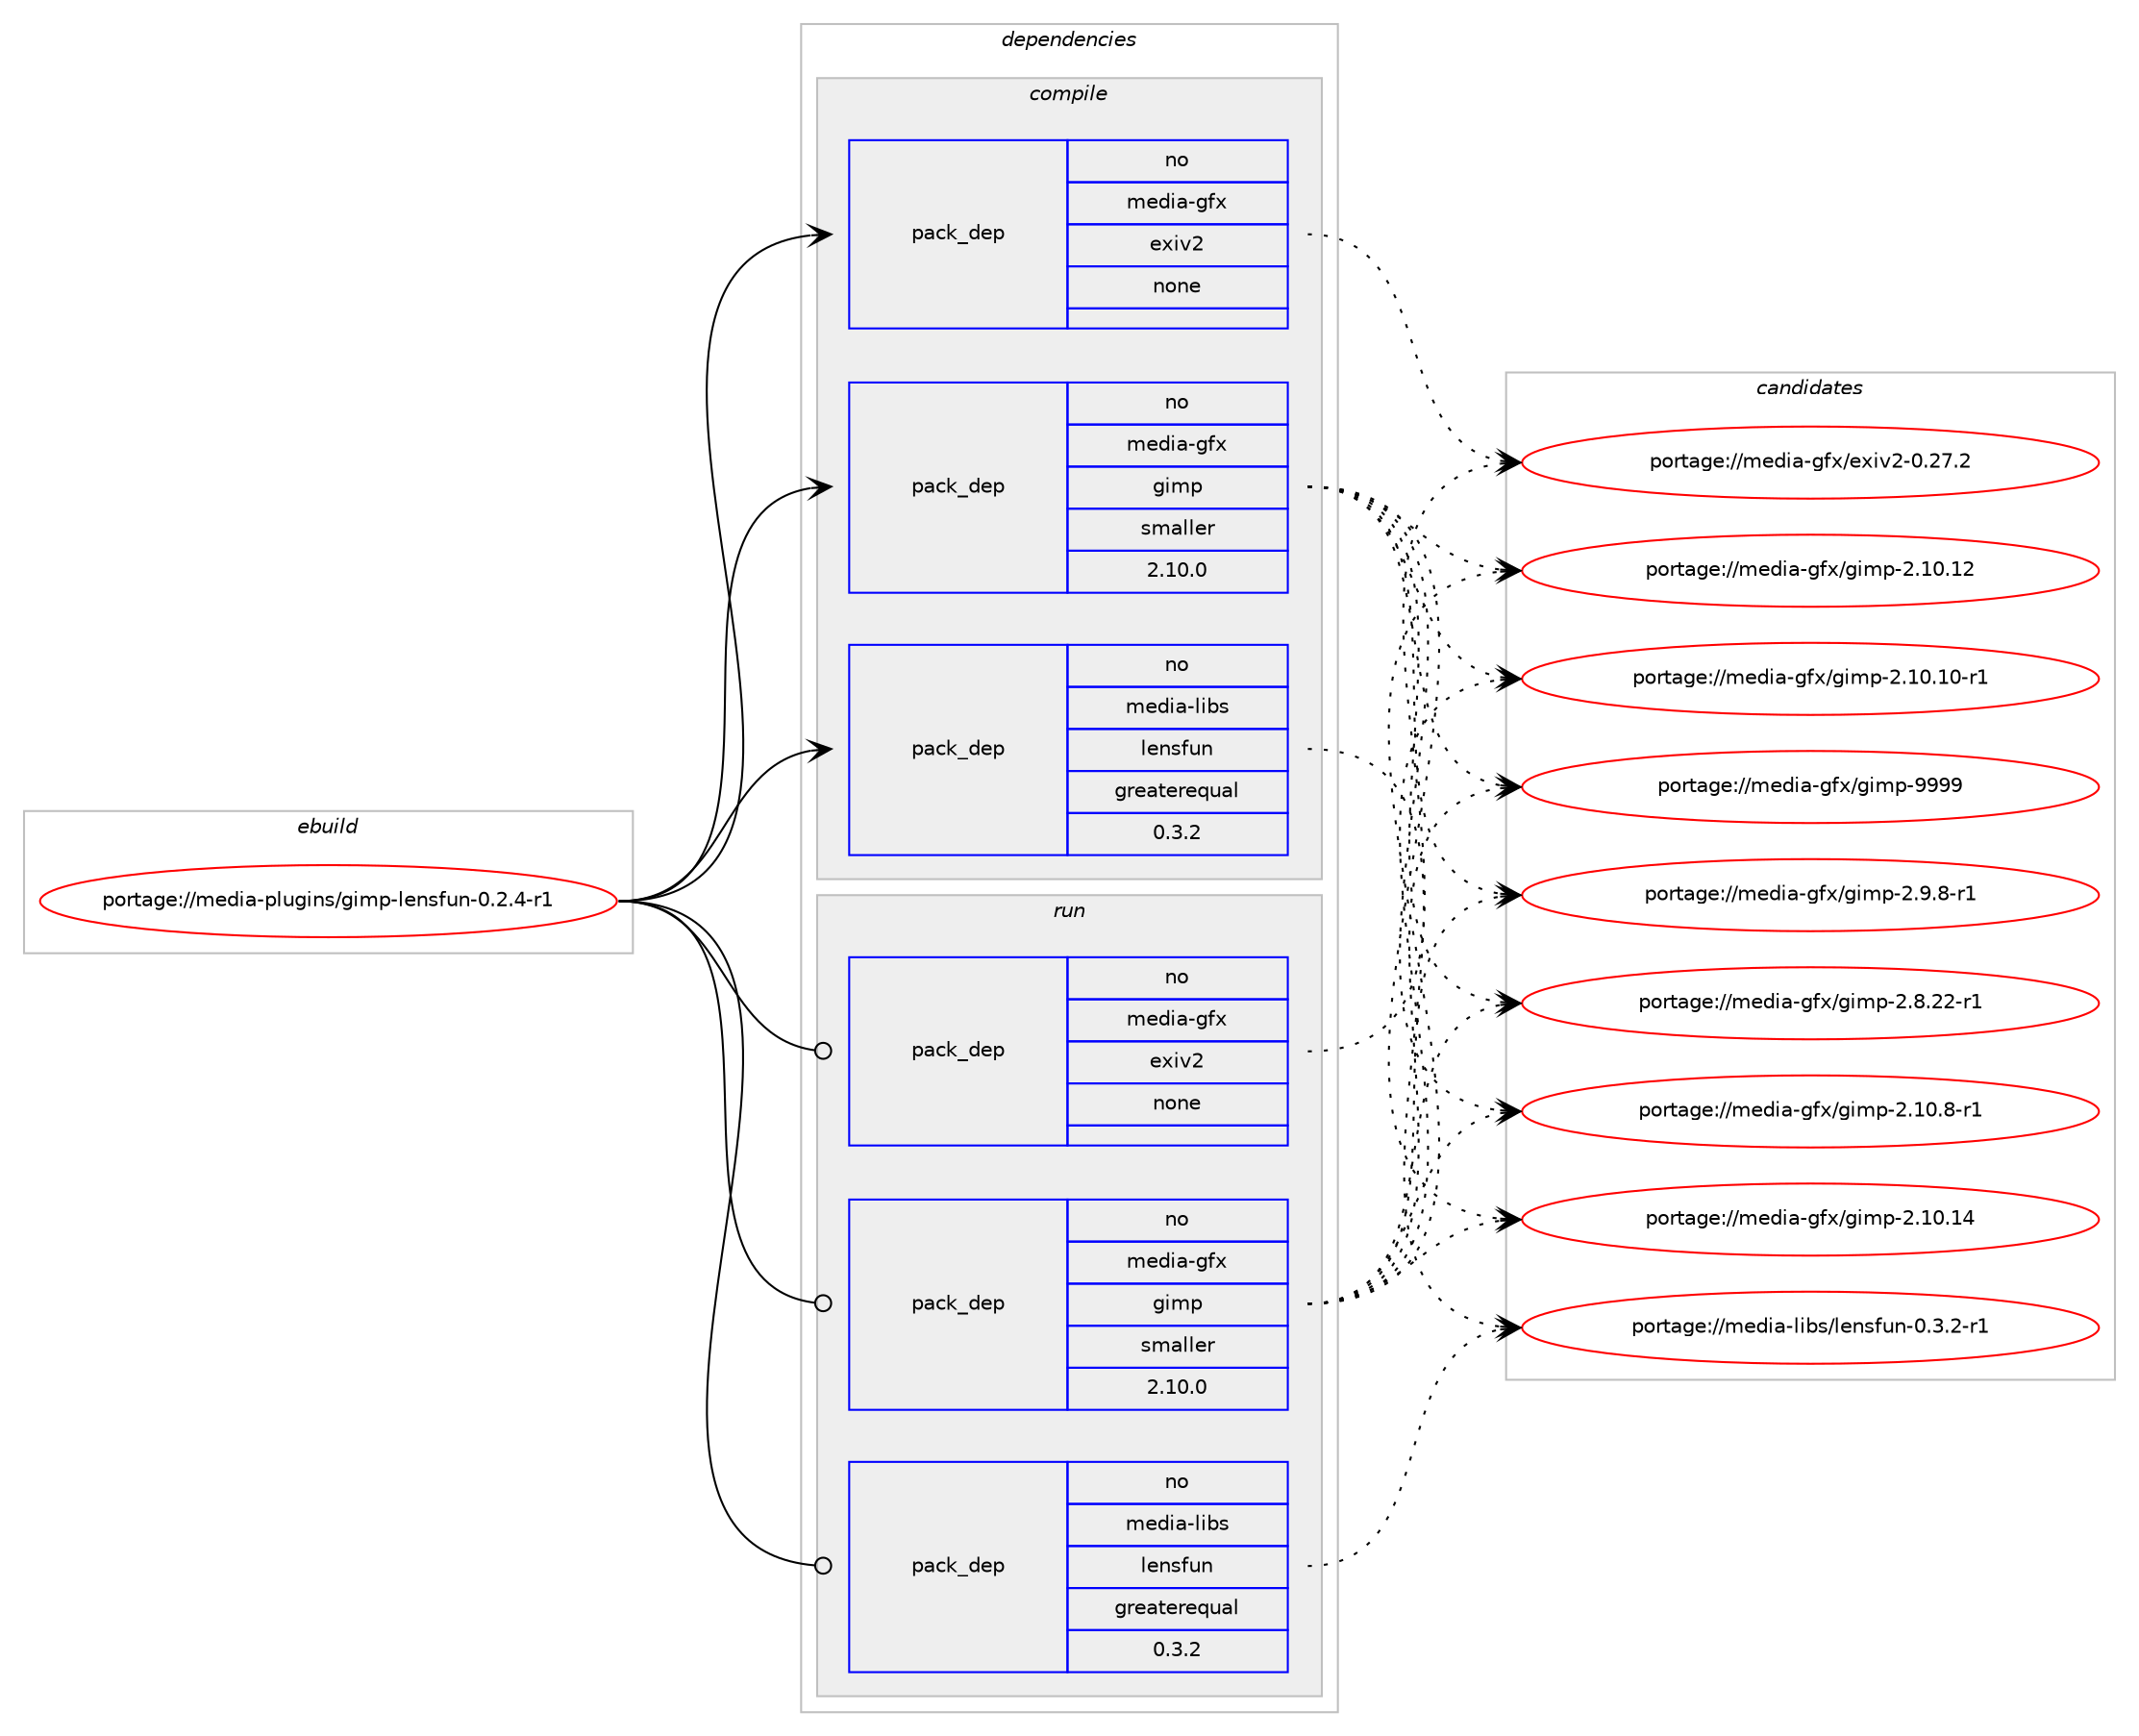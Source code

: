 digraph prolog {

# *************
# Graph options
# *************

newrank=true;
concentrate=true;
compound=true;
graph [rankdir=LR,fontname=Helvetica,fontsize=10,ranksep=1.5];#, ranksep=2.5, nodesep=0.2];
edge  [arrowhead=vee];
node  [fontname=Helvetica,fontsize=10];

# **********
# The ebuild
# **********

subgraph cluster_leftcol {
color=gray;
label=<<i>ebuild</i>>;
id [label="portage://media-plugins/gimp-lensfun-0.2.4-r1", color=red, width=4, href="../media-plugins/gimp-lensfun-0.2.4-r1.svg"];
}

# ****************
# The dependencies
# ****************

subgraph cluster_midcol {
color=gray;
label=<<i>dependencies</i>>;
subgraph cluster_compile {
fillcolor="#eeeeee";
style=filled;
label=<<i>compile</i>>;
subgraph pack153950 {
dependency202275 [label=<<TABLE BORDER="0" CELLBORDER="1" CELLSPACING="0" CELLPADDING="4" WIDTH="220"><TR><TD ROWSPAN="6" CELLPADDING="30">pack_dep</TD></TR><TR><TD WIDTH="110">no</TD></TR><TR><TD>media-gfx</TD></TR><TR><TD>exiv2</TD></TR><TR><TD>none</TD></TR><TR><TD></TD></TR></TABLE>>, shape=none, color=blue];
}
id:e -> dependency202275:w [weight=20,style="solid",arrowhead="vee"];
subgraph pack153951 {
dependency202276 [label=<<TABLE BORDER="0" CELLBORDER="1" CELLSPACING="0" CELLPADDING="4" WIDTH="220"><TR><TD ROWSPAN="6" CELLPADDING="30">pack_dep</TD></TR><TR><TD WIDTH="110">no</TD></TR><TR><TD>media-gfx</TD></TR><TR><TD>gimp</TD></TR><TR><TD>smaller</TD></TR><TR><TD>2.10.0</TD></TR></TABLE>>, shape=none, color=blue];
}
id:e -> dependency202276:w [weight=20,style="solid",arrowhead="vee"];
subgraph pack153952 {
dependency202277 [label=<<TABLE BORDER="0" CELLBORDER="1" CELLSPACING="0" CELLPADDING="4" WIDTH="220"><TR><TD ROWSPAN="6" CELLPADDING="30">pack_dep</TD></TR><TR><TD WIDTH="110">no</TD></TR><TR><TD>media-libs</TD></TR><TR><TD>lensfun</TD></TR><TR><TD>greaterequal</TD></TR><TR><TD>0.3.2</TD></TR></TABLE>>, shape=none, color=blue];
}
id:e -> dependency202277:w [weight=20,style="solid",arrowhead="vee"];
}
subgraph cluster_compileandrun {
fillcolor="#eeeeee";
style=filled;
label=<<i>compile and run</i>>;
}
subgraph cluster_run {
fillcolor="#eeeeee";
style=filled;
label=<<i>run</i>>;
subgraph pack153953 {
dependency202278 [label=<<TABLE BORDER="0" CELLBORDER="1" CELLSPACING="0" CELLPADDING="4" WIDTH="220"><TR><TD ROWSPAN="6" CELLPADDING="30">pack_dep</TD></TR><TR><TD WIDTH="110">no</TD></TR><TR><TD>media-gfx</TD></TR><TR><TD>exiv2</TD></TR><TR><TD>none</TD></TR><TR><TD></TD></TR></TABLE>>, shape=none, color=blue];
}
id:e -> dependency202278:w [weight=20,style="solid",arrowhead="odot"];
subgraph pack153954 {
dependency202279 [label=<<TABLE BORDER="0" CELLBORDER="1" CELLSPACING="0" CELLPADDING="4" WIDTH="220"><TR><TD ROWSPAN="6" CELLPADDING="30">pack_dep</TD></TR><TR><TD WIDTH="110">no</TD></TR><TR><TD>media-gfx</TD></TR><TR><TD>gimp</TD></TR><TR><TD>smaller</TD></TR><TR><TD>2.10.0</TD></TR></TABLE>>, shape=none, color=blue];
}
id:e -> dependency202279:w [weight=20,style="solid",arrowhead="odot"];
subgraph pack153955 {
dependency202280 [label=<<TABLE BORDER="0" CELLBORDER="1" CELLSPACING="0" CELLPADDING="4" WIDTH="220"><TR><TD ROWSPAN="6" CELLPADDING="30">pack_dep</TD></TR><TR><TD WIDTH="110">no</TD></TR><TR><TD>media-libs</TD></TR><TR><TD>lensfun</TD></TR><TR><TD>greaterequal</TD></TR><TR><TD>0.3.2</TD></TR></TABLE>>, shape=none, color=blue];
}
id:e -> dependency202280:w [weight=20,style="solid",arrowhead="odot"];
}
}

# **************
# The candidates
# **************

subgraph cluster_choices {
rank=same;
color=gray;
label=<<i>candidates</i>>;

subgraph choice153950 {
color=black;
nodesep=1;
choice1091011001059745103102120471011201051185045484650554650 [label="portage://media-gfx/exiv2-0.27.2", color=red, width=4,href="../media-gfx/exiv2-0.27.2.svg"];
dependency202275:e -> choice1091011001059745103102120471011201051185045484650554650:w [style=dotted,weight="100"];
}
subgraph choice153951 {
color=black;
nodesep=1;
choice1091011001059745103102120471031051091124557575757 [label="portage://media-gfx/gimp-9999", color=red, width=4,href="../media-gfx/gimp-9999.svg"];
choice1091011001059745103102120471031051091124550465746564511449 [label="portage://media-gfx/gimp-2.9.8-r1", color=red, width=4,href="../media-gfx/gimp-2.9.8-r1.svg"];
choice109101100105974510310212047103105109112455046564650504511449 [label="portage://media-gfx/gimp-2.8.22-r1", color=red, width=4,href="../media-gfx/gimp-2.8.22-r1.svg"];
choice109101100105974510310212047103105109112455046494846564511449 [label="portage://media-gfx/gimp-2.10.8-r1", color=red, width=4,href="../media-gfx/gimp-2.10.8-r1.svg"];
choice1091011001059745103102120471031051091124550464948464952 [label="portage://media-gfx/gimp-2.10.14", color=red, width=4,href="../media-gfx/gimp-2.10.14.svg"];
choice1091011001059745103102120471031051091124550464948464950 [label="portage://media-gfx/gimp-2.10.12", color=red, width=4,href="../media-gfx/gimp-2.10.12.svg"];
choice10910110010597451031021204710310510911245504649484649484511449 [label="portage://media-gfx/gimp-2.10.10-r1", color=red, width=4,href="../media-gfx/gimp-2.10.10-r1.svg"];
dependency202276:e -> choice1091011001059745103102120471031051091124557575757:w [style=dotted,weight="100"];
dependency202276:e -> choice1091011001059745103102120471031051091124550465746564511449:w [style=dotted,weight="100"];
dependency202276:e -> choice109101100105974510310212047103105109112455046564650504511449:w [style=dotted,weight="100"];
dependency202276:e -> choice109101100105974510310212047103105109112455046494846564511449:w [style=dotted,weight="100"];
dependency202276:e -> choice1091011001059745103102120471031051091124550464948464952:w [style=dotted,weight="100"];
dependency202276:e -> choice1091011001059745103102120471031051091124550464948464950:w [style=dotted,weight="100"];
dependency202276:e -> choice10910110010597451031021204710310510911245504649484649484511449:w [style=dotted,weight="100"];
}
subgraph choice153952 {
color=black;
nodesep=1;
choice109101100105974510810598115471081011101151021171104548465146504511449 [label="portage://media-libs/lensfun-0.3.2-r1", color=red, width=4,href="../media-libs/lensfun-0.3.2-r1.svg"];
dependency202277:e -> choice109101100105974510810598115471081011101151021171104548465146504511449:w [style=dotted,weight="100"];
}
subgraph choice153953 {
color=black;
nodesep=1;
choice1091011001059745103102120471011201051185045484650554650 [label="portage://media-gfx/exiv2-0.27.2", color=red, width=4,href="../media-gfx/exiv2-0.27.2.svg"];
dependency202278:e -> choice1091011001059745103102120471011201051185045484650554650:w [style=dotted,weight="100"];
}
subgraph choice153954 {
color=black;
nodesep=1;
choice1091011001059745103102120471031051091124557575757 [label="portage://media-gfx/gimp-9999", color=red, width=4,href="../media-gfx/gimp-9999.svg"];
choice1091011001059745103102120471031051091124550465746564511449 [label="portage://media-gfx/gimp-2.9.8-r1", color=red, width=4,href="../media-gfx/gimp-2.9.8-r1.svg"];
choice109101100105974510310212047103105109112455046564650504511449 [label="portage://media-gfx/gimp-2.8.22-r1", color=red, width=4,href="../media-gfx/gimp-2.8.22-r1.svg"];
choice109101100105974510310212047103105109112455046494846564511449 [label="portage://media-gfx/gimp-2.10.8-r1", color=red, width=4,href="../media-gfx/gimp-2.10.8-r1.svg"];
choice1091011001059745103102120471031051091124550464948464952 [label="portage://media-gfx/gimp-2.10.14", color=red, width=4,href="../media-gfx/gimp-2.10.14.svg"];
choice1091011001059745103102120471031051091124550464948464950 [label="portage://media-gfx/gimp-2.10.12", color=red, width=4,href="../media-gfx/gimp-2.10.12.svg"];
choice10910110010597451031021204710310510911245504649484649484511449 [label="portage://media-gfx/gimp-2.10.10-r1", color=red, width=4,href="../media-gfx/gimp-2.10.10-r1.svg"];
dependency202279:e -> choice1091011001059745103102120471031051091124557575757:w [style=dotted,weight="100"];
dependency202279:e -> choice1091011001059745103102120471031051091124550465746564511449:w [style=dotted,weight="100"];
dependency202279:e -> choice109101100105974510310212047103105109112455046564650504511449:w [style=dotted,weight="100"];
dependency202279:e -> choice109101100105974510310212047103105109112455046494846564511449:w [style=dotted,weight="100"];
dependency202279:e -> choice1091011001059745103102120471031051091124550464948464952:w [style=dotted,weight="100"];
dependency202279:e -> choice1091011001059745103102120471031051091124550464948464950:w [style=dotted,weight="100"];
dependency202279:e -> choice10910110010597451031021204710310510911245504649484649484511449:w [style=dotted,weight="100"];
}
subgraph choice153955 {
color=black;
nodesep=1;
choice109101100105974510810598115471081011101151021171104548465146504511449 [label="portage://media-libs/lensfun-0.3.2-r1", color=red, width=4,href="../media-libs/lensfun-0.3.2-r1.svg"];
dependency202280:e -> choice109101100105974510810598115471081011101151021171104548465146504511449:w [style=dotted,weight="100"];
}
}

}
